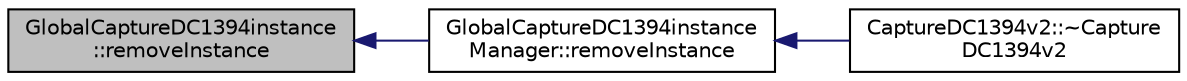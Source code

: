 digraph "GlobalCaptureDC1394instance::removeInstance"
{
 // INTERACTIVE_SVG=YES
  edge [fontname="Helvetica",fontsize="10",labelfontname="Helvetica",labelfontsize="10"];
  node [fontname="Helvetica",fontsize="10",shape=record];
  rankdir="LR";
  Node1 [label="GlobalCaptureDC1394instance\l::removeInstance",height=0.2,width=0.4,color="black", fillcolor="grey75", style="filled", fontcolor="black"];
  Node1 -> Node2 [dir="back",color="midnightblue",fontsize="10",style="solid",fontname="Helvetica"];
  Node2 [label="GlobalCaptureDC1394instance\lManager::removeInstance",height=0.2,width=0.4,color="black", fillcolor="white", style="filled",URL="$da/dce/class_global_capture_d_c1394instance_manager.html#a6fb10b0858d30ccddbf0bef5cc3c0236"];
  Node2 -> Node3 [dir="back",color="midnightblue",fontsize="10",style="solid",fontname="Helvetica"];
  Node3 [label="CaptureDC1394v2::~Capture\lDC1394v2",height=0.2,width=0.4,color="black", fillcolor="white", style="filled",URL="$d9/db2/class_capture_d_c1394v2.html#a069ec77f2f4377f3302012fda2e564d3"];
}
